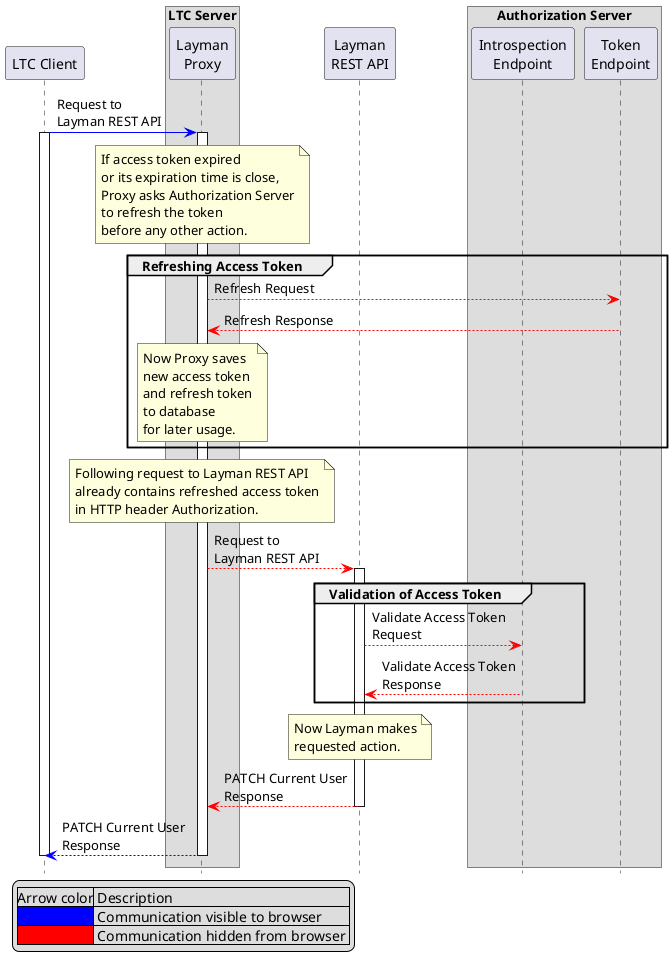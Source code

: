 @startuml
hide footbox
participant "LTC Client" as ltcc

box "LTC Server"
    participant "Layman\nProxy" as ltcsproxy
end box

participant "Layman\nREST API" as layman

box "Authorization Server"
	participant "Introspection\nEndpoint" as lris
	participant "Token\nEndpoint" as lrtoken
end box


ltcc [#0000FF]-> ltcsproxy: Request to\nLayman REST API
activate ltcc
activate ltcsproxy

note over ltcsproxy
    If access token expired
    or its expiration time is close,
    Proxy asks Authorization Server
    to refresh the token
    before any other action.
end note

group Refreshing Access Token
    ltcsproxy [#ff0000]--> lrtoken: Refresh Request
    lrtoken [#ff0000]--> ltcsproxy: Refresh Response
    note over ltcsproxy
        Now Proxy saves
        new access token
        and refresh token
        to database
        for later usage.
    end note
end

note over ltcsproxy
    Following request to Layman REST API
    already contains refreshed access token
    in HTTP header Authorization.
end note


ltcsproxy [#FF0000]--> layman: Request to\nLayman REST API
activate layman
group Validation of Access Token
    layman [#FF0000]--> lris: Validate Access Token\nRequest
    lris [#FF0000]--> layman: Validate Access Token\nResponse
end
note over layman
    Now Layman makes
    requested action.
end note
layman [#FF0000]--> ltcsproxy: PATCH Current User\nResponse
deactivate layman
ltcsproxy [#0000FF]--> ltcc: PATCH Current User\nResponse
deactivate ltcsproxy
deactivate ltcc

legend left
    |Arrow color| Description |
    |<#0000FF>| Communication visible to browser |
    |<#FF0000>| Communication hidden from browser |
endlegend

@enduml
